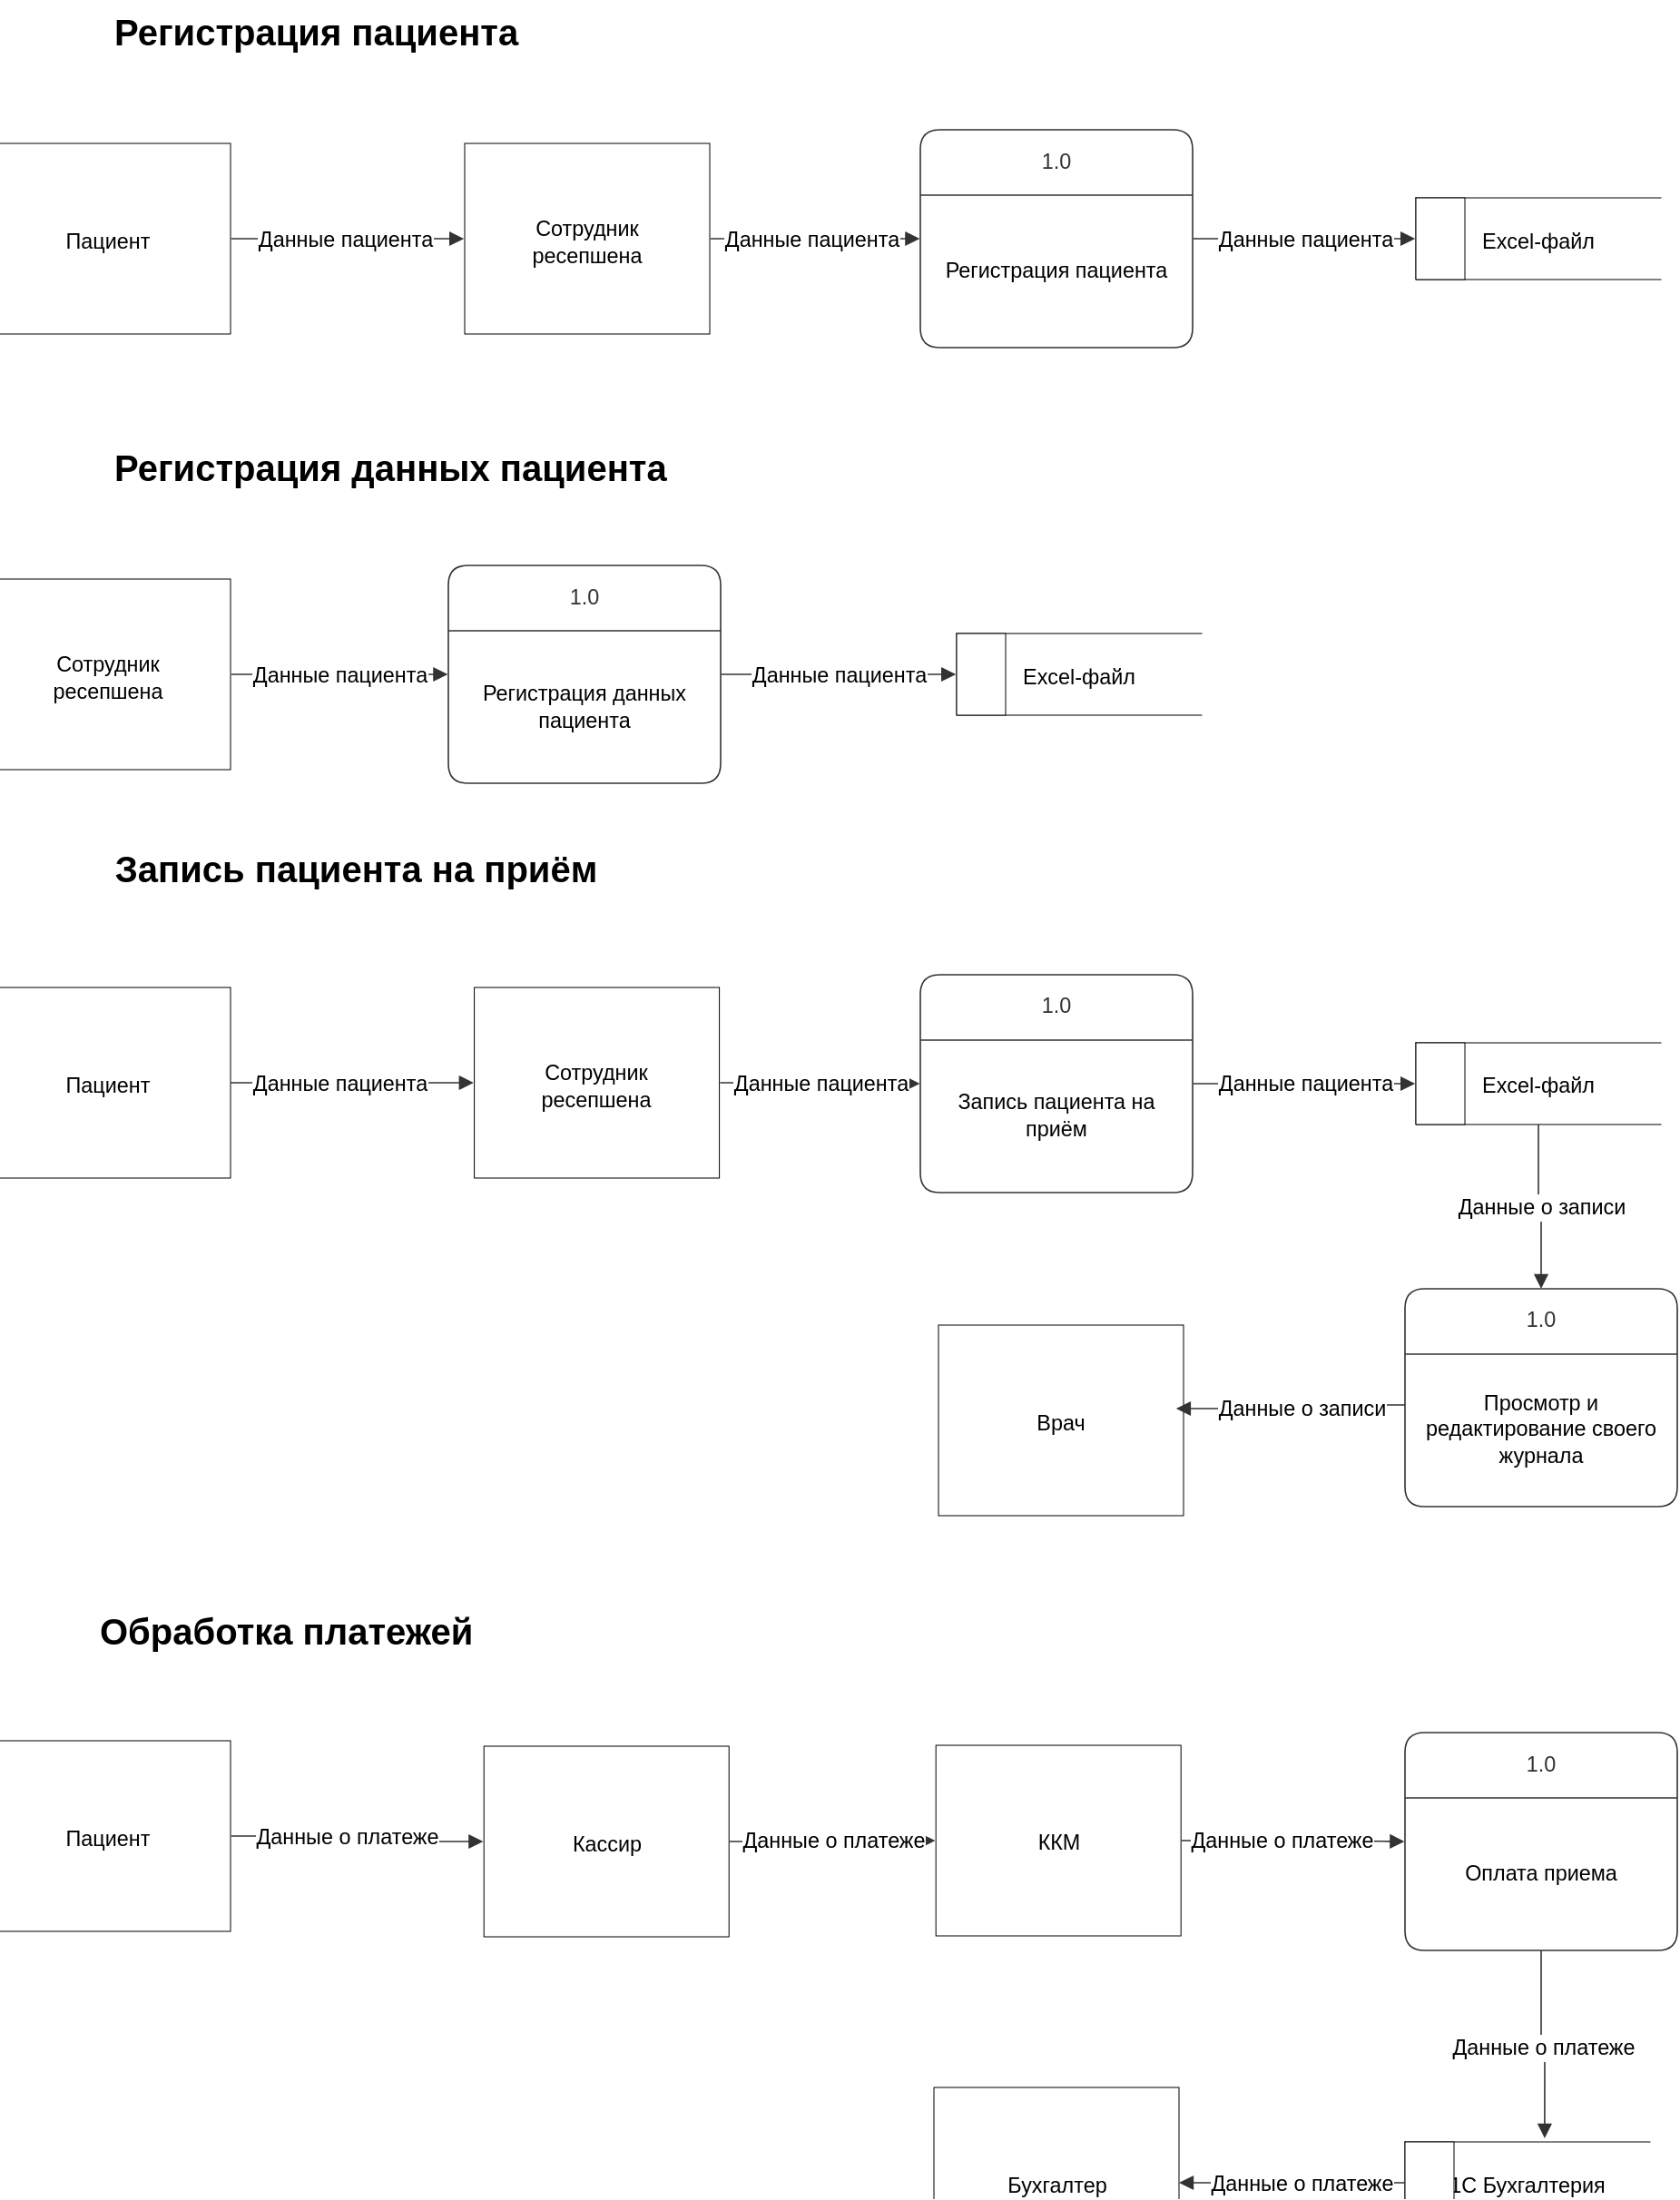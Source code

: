 <mxfile version="26.0.4">
  <diagram name="Страница — 1" id="GXoQ9Fckhz2TElahb0p1">
    <mxGraphModel dx="2074" dy="1267" grid="1" gridSize="10" guides="1" tooltips="1" connect="1" arrows="1" fold="1" page="1" pageScale="1" pageWidth="827" pageHeight="1169" math="0" shadow="0">
      <root>
        <mxCell id="0" />
        <mxCell id="1" parent="0" />
        <mxCell id="X3cA3z2wW9elmPkxXUIT-1" value="Сотрудник ресепшена" style="html=1;overflow=block;blockSpacing=1;whiteSpace=wrap;fontSize=11.7;spacingLeft=8.4;spacingRight=8.4;spacingTop=2.4;spacing=0;strokeWidth=NaN;lucidId=asoTfqQSeU_S;" vertex="1" parent="1">
          <mxGeometry x="284.3" y="574" width="135" height="105" as="geometry" />
        </mxCell>
        <mxCell id="X3cA3z2wW9elmPkxXUIT-2" value="&lt;div style=&quot;display: flex; justify-content: center; text-align: center; align-items: baseline; font-size: 0; line-height: 1.25;margin-left: 8.4px;margin-right: 8.4px;margin-top: 2.4px;margin-top: -2px;&quot;&gt;&lt;span&gt;&lt;span style=&quot;font-size:11.7px;color:#333333;&quot;&gt;1.0&lt;/span&gt;&lt;/span&gt;&lt;/div&gt;" style="shape=swimlane;html=1;rounded=1;arcSize=10;collapsible=0;fontStyle=0;startSize=36;whiteSpace=wrap;overflow=block;blockSpacing=1;fontSize=13;spacing=0;strokeColor=#333333;strokeOpacity=100;fillOpacity=100;fillColor=#ffffff;strokeWidth=0.8;swimlaneFillColor=#ffffff;" vertex="1" parent="1">
          <mxGeometry x="530" y="567" width="150" height="120" as="geometry" />
        </mxCell>
        <mxCell id="X3cA3z2wW9elmPkxXUIT-3" value="&lt;div style=&quot;display: flex; justify-content: center; text-align: center; align-items: baseline; font-size: 0; line-height: 1.25;margin-left: 8.4px;margin-right: 8.4px;margin-top: 2.4px;margin-top: -2px;&quot;&gt;&lt;span&gt;&lt;span style=&quot;font-size:11.7px;&quot;&gt;Запись пациента на приём&lt;/span&gt;&lt;/span&gt;&lt;/div&gt;" style="rounded=1;arcSize=10;strokeColor=none;fillColor=none;whiteSpace=wrap;overflow=block;blockSpacing=1;html=1;fontSize=13;spacing=0;strokeOpacity=100;fillOpacity=100;strokeWidth=0.8;" vertex="1" parent="X3cA3z2wW9elmPkxXUIT-2">
          <mxGeometry y="36" width="150" height="84" as="geometry" />
        </mxCell>
        <mxCell id="X3cA3z2wW9elmPkxXUIT-4" value="" style="html=1;jettySize=18;whiteSpace=wrap;overflow=block;blockSpacing=1;fontSize=13;strokeColor=#333333;strokeOpacity=100;strokeWidth=0.8;rounded=1;arcSize=0;edgeStyle=orthogonalEdgeStyle;startArrow=none;endArrow=block;endFill=1;exitX=1.003;exitY=0.5;exitPerimeter=0;entryX=-0.002;entryY=0.5;entryPerimeter=0;lucidId=zsoT-ikYFgSu;" edge="1" parent="1" source="X3cA3z2wW9elmPkxXUIT-1" target="X3cA3z2wW9elmPkxXUIT-2">
          <mxGeometry width="100" height="100" relative="1" as="geometry">
            <Array as="points" />
          </mxGeometry>
        </mxCell>
        <mxCell id="X3cA3z2wW9elmPkxXUIT-5" value="Данные пациента" style="text;html=1;resizable=0;labelBackgroundColor=default;align=center;verticalAlign=middle;fontSize=11.7;" vertex="1" parent="X3cA3z2wW9elmPkxXUIT-4">
          <mxGeometry relative="1" as="geometry" />
        </mxCell>
        <mxCell id="X3cA3z2wW9elmPkxXUIT-6" value="Excel-файл" style="html=1;overflow=block;blockSpacing=1;shape=partialRectangle;right=0;whiteSpace=wrap;fontSize=11.7;spacingLeft=8.4;spacingRight=8.4;spacingTop=2.4;spacing=0;strokeWidth=NaN;" vertex="1" parent="1">
          <mxGeometry x="803" y="604.5" width="135" height="45" as="geometry" />
        </mxCell>
        <mxCell id="X3cA3z2wW9elmPkxXUIT-7" value="" style="part=1;whiteSpace=wrap;fontSize=13;spacingLeft=8.4;spacingRight=8.4;spacingTop=2.4;spacing=0;strokeWidth=NaN;" vertex="1" parent="X3cA3z2wW9elmPkxXUIT-6">
          <mxGeometry width="27" height="45" as="geometry" />
        </mxCell>
        <mxCell id="X3cA3z2wW9elmPkxXUIT-8" value="Врач" style="html=1;overflow=block;blockSpacing=1;whiteSpace=wrap;fontSize=11.7;spacingLeft=8.4;spacingRight=8.4;spacingTop=2.4;spacing=0;strokeWidth=NaN;lucidId=cwoTSQqR09gp;" vertex="1" parent="1">
          <mxGeometry x="540" y="760" width="135" height="105" as="geometry" />
        </mxCell>
        <mxCell id="X3cA3z2wW9elmPkxXUIT-9" value="" style="html=1;jettySize=18;whiteSpace=wrap;fontSize=13;strokeColor=#333333;strokeOpacity=100;strokeWidth=0.8;rounded=1;arcSize=0;edgeStyle=orthogonalEdgeStyle;startArrow=none;endArrow=block;endFill=1;exitX=1.003;exitY=0.5;exitPerimeter=0;entryX=-0.003;entryY=0.5;entryPerimeter=0;lucidId=4woT-tOS3eKC;" edge="1" parent="1" source="X3cA3z2wW9elmPkxXUIT-2" target="X3cA3z2wW9elmPkxXUIT-6">
          <mxGeometry width="100" height="100" relative="1" as="geometry">
            <Array as="points" />
          </mxGeometry>
        </mxCell>
        <mxCell id="X3cA3z2wW9elmPkxXUIT-10" value="Данные пациента" style="text;html=1;resizable=0;labelBackgroundColor=default;align=center;verticalAlign=middle;fontSize=11.7;" vertex="1" parent="X3cA3z2wW9elmPkxXUIT-9">
          <mxGeometry relative="1" as="geometry" />
        </mxCell>
        <mxCell id="X3cA3z2wW9elmPkxXUIT-11" value="&lt;div style=&quot;display: flex; justify-content: center; text-align: center; align-items: baseline; font-size: 0; line-height: 1.25;margin-left: 8.4px;margin-right: 8.4px;margin-top: 2.4px;margin-top: -2px;&quot;&gt;&lt;span&gt;&lt;span style=&quot;font-size:11.7px;color:#333333;&quot;&gt;1.0&lt;/span&gt;&lt;/span&gt;&lt;/div&gt;" style="shape=swimlane;html=1;rounded=1;arcSize=10;collapsible=0;fontStyle=0;startSize=36;whiteSpace=wrap;overflow=block;blockSpacing=1;fontSize=13;spacing=0;strokeColor=#333333;strokeOpacity=100;fillOpacity=100;fillColor=#ffffff;strokeWidth=0.8;swimlaneFillColor=#ffffff;" vertex="1" parent="1">
          <mxGeometry x="797" y="740" width="150" height="120" as="geometry" />
        </mxCell>
        <mxCell id="X3cA3z2wW9elmPkxXUIT-12" value="&lt;div style=&quot;display: flex; justify-content: undefined; text-align: undefined; align-items: baseline; font-size: 0; line-height: 1.25;margin-left: 8.4px;margin-right: 8.4px;margin-top: 2.4px;margin-top: -2px;&quot;&gt;&lt;span&gt;&lt;span style=&quot;font-size:11.7px;&quot;&gt;Просмотр и редактирование своего журнала&lt;/span&gt;&lt;/span&gt;&lt;/div&gt;" style="rounded=1;arcSize=10;strokeColor=none;fillColor=none;whiteSpace=wrap;overflow=block;blockSpacing=1;html=1;fontSize=13;spacing=0;strokeOpacity=100;fillOpacity=100;strokeWidth=0.8;" vertex="1" parent="X3cA3z2wW9elmPkxXUIT-11">
          <mxGeometry y="36" width="150" height="84" as="geometry" />
        </mxCell>
        <mxCell id="X3cA3z2wW9elmPkxXUIT-13" value="" style="html=1;jettySize=18;whiteSpace=wrap;fontSize=13;strokeColor=#333333;strokeOpacity=100;strokeWidth=0.8;rounded=1;arcSize=0;edgeStyle=orthogonalEdgeStyle;startArrow=none;endArrow=block;endFill=1;exitX=0.5;exitY=1;entryX=0.5;entryY=0;lucidId=7yoTCOuvgxQe;exitDx=0;exitDy=0;entryDx=0;entryDy=0;" edge="1" parent="1" source="X3cA3z2wW9elmPkxXUIT-6" target="X3cA3z2wW9elmPkxXUIT-11">
          <mxGeometry width="100" height="100" relative="1" as="geometry" />
        </mxCell>
        <mxCell id="X3cA3z2wW9elmPkxXUIT-14" value="Данные о записи" style="text;html=1;resizable=0;labelBackgroundColor=default;align=center;verticalAlign=middle;fontSize=11.7;" vertex="1" parent="X3cA3z2wW9elmPkxXUIT-13">
          <mxGeometry relative="1" as="geometry" />
        </mxCell>
        <mxCell id="X3cA3z2wW9elmPkxXUIT-15" value="" style="html=1;jettySize=18;whiteSpace=wrap;fontSize=13;strokeColor=#333333;strokeOpacity=100;strokeWidth=0.8;rounded=1;arcSize=0;edgeStyle=orthogonalEdgeStyle;startArrow=none;endArrow=block;endFill=1;exitX=0;exitY=0.333;exitPerimeter=0;lucidId=BAoTHyUbQ1t.;exitDx=0;exitDy=0;entryX=0.97;entryY=0.438;entryDx=0;entryDy=0;entryPerimeter=0;" edge="1" parent="1" source="X3cA3z2wW9elmPkxXUIT-12" target="X3cA3z2wW9elmPkxXUIT-8">
          <mxGeometry width="100" height="100" relative="1" as="geometry">
            <Array as="points" />
            <mxPoint x="700" y="804" as="targetPoint" />
          </mxGeometry>
        </mxCell>
        <mxCell id="X3cA3z2wW9elmPkxXUIT-16" value="Данные о записи" style="text;html=1;resizable=0;labelBackgroundColor=default;align=center;verticalAlign=middle;fontSize=11.7;" vertex="1" parent="X3cA3z2wW9elmPkxXUIT-15">
          <mxGeometry relative="1" as="geometry">
            <mxPoint x="5" as="offset" />
          </mxGeometry>
        </mxCell>
        <mxCell id="X3cA3z2wW9elmPkxXUIT-17" value="&lt;div style=&quot;display: flex; justify-content: flex-start; text-align: left; align-items: baseline; font-size: 0; line-height: 1.25;margin-left: 8.4px;margin-right: 8.4px;margin-top: 2.4px;margin-top: -2px;&quot;&gt;&lt;span&gt;&lt;span style=&quot;font-size:20px;font-weight: bold;&quot;&gt;&lt;span style=&quot;font-size:20px;font-weight: bold;&quot;&gt;З&lt;/span&gt;&lt;span style=&quot;font-size:20px;color:#000000;font-weight: bold;&quot;&gt;апис&lt;/span&gt;&lt;span style=&quot;font-size:20px;font-weight: bold;&quot;&gt;ь&lt;/span&gt;&lt;span style=&quot;font-size:20px;color:#000000;font-weight: bold;&quot;&gt; пациента на приём&lt;/span&gt;&lt;/span&gt;&lt;/span&gt;&lt;/div&gt;" style="html=1;overflow=block;blockSpacing=1;whiteSpace=wrap;fontSize=13;spacing=3.8;strokeColor=none;fillOpacity=0;fillColor=#ffffff;strokeWidth=0;lucidId=ZAoT.BgwwvGa;" vertex="1" parent="1">
          <mxGeometry x="75" y="495" width="434" height="23" as="geometry" />
        </mxCell>
        <mxCell id="X3cA3z2wW9elmPkxXUIT-18" value="Обработка платежей" style="html=1;overflow=block;blockSpacing=1;whiteSpace=wrap;fontSize=20;fontStyle=1;align=left;spacing=3.8;strokeColor=none;fillOpacity=0;fillColor=#ffffff;strokeWidth=0;lucidId=2BoTO88nVu5f;" vertex="1" parent="1">
          <mxGeometry x="75" y="900" width="270" height="56" as="geometry" />
        </mxCell>
        <mxCell id="X3cA3z2wW9elmPkxXUIT-19" value="Кассир" style="html=1;overflow=block;blockSpacing=1;whiteSpace=wrap;fontSize=11.7;spacingLeft=8.4;spacingRight=8.4;spacingTop=2.4;spacing=0;strokeWidth=NaN;lucidId=wCoT28a2KHFY;" vertex="1" parent="1">
          <mxGeometry x="289.6" y="992" width="135" height="105" as="geometry" />
        </mxCell>
        <mxCell id="X3cA3z2wW9elmPkxXUIT-20" value="" style="html=1;jettySize=18;whiteSpace=wrap;fontSize=13;strokeColor=#333333;strokeOpacity=100;strokeWidth=0.8;rounded=1;arcSize=0;edgeStyle=orthogonalEdgeStyle;startArrow=none;endArrow=block;endFill=1;exitX=1.003;exitY=0.5;exitPerimeter=0;entryX=-0.003;entryY=0.5;entryPerimeter=0;lucidId=wCoTl3jKB1mL;" edge="1" parent="1" source="X3cA3z2wW9elmPkxXUIT-19" target="X3cA3z2wW9elmPkxXUIT-30">
          <mxGeometry width="100" height="100" relative="1" as="geometry">
            <Array as="points" />
          </mxGeometry>
        </mxCell>
        <mxCell id="X3cA3z2wW9elmPkxXUIT-21" value="Данные о платеже " style="text;html=1;resizable=0;labelBackgroundColor=default;align=center;verticalAlign=middle;fontSize=11.7;" vertex="1" parent="X3cA3z2wW9elmPkxXUIT-20">
          <mxGeometry relative="1" as="geometry" />
        </mxCell>
        <mxCell id="X3cA3z2wW9elmPkxXUIT-22" value="Пациент" style="html=1;overflow=block;blockSpacing=1;whiteSpace=wrap;fontSize=11.7;spacingLeft=8.4;spacingRight=8.4;spacingTop=2.4;spacing=0;strokeWidth=NaN;lucidId=8DoTiCFhCw0j;" vertex="1" parent="1">
          <mxGeometry x="15" y="574" width="135" height="105" as="geometry" />
        </mxCell>
        <mxCell id="X3cA3z2wW9elmPkxXUIT-23" value="" style="html=1;jettySize=18;whiteSpace=wrap;fontSize=13;strokeColor=#333333;strokeOpacity=100;strokeWidth=0.8;rounded=1;arcSize=0;edgeStyle=orthogonalEdgeStyle;startArrow=none;endArrow=block;endFill=1;exitX=1;exitY=0.5;entryX=-0.003;entryY=0.5;entryPerimeter=0;lucidId=BEoTgIVFSw8q;exitDx=0;exitDy=0;" edge="1" parent="1" source="X3cA3z2wW9elmPkxXUIT-22" target="X3cA3z2wW9elmPkxXUIT-1">
          <mxGeometry width="100" height="100" relative="1" as="geometry">
            <Array as="points" />
            <mxPoint x="194.705" y="626.5" as="sourcePoint" />
          </mxGeometry>
        </mxCell>
        <mxCell id="X3cA3z2wW9elmPkxXUIT-24" value="Данные пациента" style="text;html=1;resizable=0;labelBackgroundColor=default;align=center;verticalAlign=middle;fontSize=11.7;" vertex="1" parent="X3cA3z2wW9elmPkxXUIT-23">
          <mxGeometry x="-0.504" relative="1" as="geometry">
            <mxPoint x="27" as="offset" />
          </mxGeometry>
        </mxCell>
        <mxCell id="X3cA3z2wW9elmPkxXUIT-25" value="Пациент" style="html=1;overflow=block;blockSpacing=1;whiteSpace=wrap;fontSize=11.7;spacingLeft=8.4;spacingRight=8.4;spacingTop=2.4;spacing=0;strokeWidth=NaN;lucidId=aFoTALbI3cfx;" vertex="1" parent="1">
          <mxGeometry x="15" y="989" width="135" height="105" as="geometry" />
        </mxCell>
        <mxCell id="X3cA3z2wW9elmPkxXUIT-26" value="" style="html=1;jettySize=18;whiteSpace=wrap;fontSize=13;strokeColor=#333333;strokeOpacity=100;strokeWidth=0.8;rounded=1;arcSize=0;edgeStyle=orthogonalEdgeStyle;startArrow=none;endArrow=block;endFill=1;exitX=1.003;exitY=0.5;exitPerimeter=0;entryX=-0.003;entryY=0.5;entryPerimeter=0;lucidId=FGoTL37WUmSH;" edge="1" parent="1" source="X3cA3z2wW9elmPkxXUIT-25" target="X3cA3z2wW9elmPkxXUIT-19">
          <mxGeometry width="100" height="100" relative="1" as="geometry">
            <Array as="points" />
          </mxGeometry>
        </mxCell>
        <mxCell id="X3cA3z2wW9elmPkxXUIT-27" value="Данные о платеже" style="text;html=1;resizable=0;labelBackgroundColor=default;align=center;verticalAlign=middle;fontSize=11.7;" vertex="1" parent="X3cA3z2wW9elmPkxXUIT-26">
          <mxGeometry x="-0.101" relative="1" as="geometry" />
        </mxCell>
        <mxCell id="X3cA3z2wW9elmPkxXUIT-28" value="&lt;div style=&quot;display: flex; justify-content: center; text-align: center; align-items: baseline; font-size: 0; line-height: 1.25;margin-left: 8.4px;margin-right: 8.4px;margin-top: 2.4px;margin-top: -2px;&quot;&gt;&lt;span&gt;&lt;span style=&quot;font-size:11.7px;color:#333333;&quot;&gt;1.0&lt;/span&gt;&lt;/span&gt;&lt;/div&gt;" style="shape=swimlane;html=1;rounded=1;arcSize=10;collapsible=0;fontStyle=0;startSize=36;whiteSpace=wrap;overflow=block;blockSpacing=1;fontSize=13;spacing=0;strokeColor=#333333;strokeOpacity=100;fillOpacity=100;fillColor=#ffffff;strokeWidth=0.8;swimlaneFillColor=#ffffff;" vertex="1" parent="1">
          <mxGeometry x="797" y="984.5" width="150" height="120" as="geometry" />
        </mxCell>
        <mxCell id="X3cA3z2wW9elmPkxXUIT-29" value="&lt;div style=&quot;display: flex; justify-content: center; text-align: center; align-items: baseline; font-size: 0; line-height: 1.25;margin-left: 8.4px;margin-right: 8.4px;margin-top: 2.4px;margin-top: -2px;&quot;&gt;&lt;span&gt;&lt;span style=&quot;font-size:11.7px;&quot;&gt;Оплата приема&lt;/span&gt;&lt;/span&gt;&lt;/div&gt;" style="rounded=1;arcSize=10;strokeColor=none;fillColor=none;whiteSpace=wrap;overflow=block;blockSpacing=1;html=1;fontSize=13;spacing=0;strokeOpacity=100;fillOpacity=100;strokeWidth=0.8;" vertex="1" parent="X3cA3z2wW9elmPkxXUIT-28">
          <mxGeometry y="36" width="150" height="84" as="geometry" />
        </mxCell>
        <mxCell id="X3cA3z2wW9elmPkxXUIT-30" value="ККМ" style="html=1;overflow=block;blockSpacing=1;whiteSpace=wrap;fontSize=11.7;spacingLeft=8.4;spacingRight=8.4;spacingTop=2.4;spacing=0;strokeWidth=NaN;lucidId=LJoTk6E9zE_2;" vertex="1" parent="1">
          <mxGeometry x="538.59" y="991.5" width="135" height="105" as="geometry" />
        </mxCell>
        <mxCell id="X3cA3z2wW9elmPkxXUIT-31" value="" style="html=1;jettySize=18;whiteSpace=wrap;fontSize=13;strokeColor=#333333;strokeOpacity=100;strokeWidth=0.8;rounded=1;arcSize=0;edgeStyle=orthogonalEdgeStyle;startArrow=none;endArrow=block;endFill=1;exitX=1.003;exitY=0.5;exitPerimeter=0;entryX=-0.002;entryY=0.5;entryPerimeter=0;lucidId=cKoToVUnSZX.;" edge="1" parent="1" source="X3cA3z2wW9elmPkxXUIT-30" target="X3cA3z2wW9elmPkxXUIT-28">
          <mxGeometry width="100" height="100" relative="1" as="geometry">
            <Array as="points" />
          </mxGeometry>
        </mxCell>
        <mxCell id="X3cA3z2wW9elmPkxXUIT-32" value="Данные о платеже " style="text;html=1;resizable=0;labelBackgroundColor=default;align=center;verticalAlign=middle;fontSize=11.7;" vertex="1" parent="X3cA3z2wW9elmPkxXUIT-31">
          <mxGeometry x="-0.108" relative="1" as="geometry" />
        </mxCell>
        <mxCell id="X3cA3z2wW9elmPkxXUIT-33" value="1С Бухгалтерия" style="html=1;overflow=block;blockSpacing=1;shape=partialRectangle;right=0;whiteSpace=wrap;fontSize=11.7;spacingLeft=8.4;spacingRight=8.4;spacingTop=2.4;spacing=0;strokeWidth=NaN;" vertex="1" parent="1">
          <mxGeometry x="797" y="1210" width="135" height="45" as="geometry" />
        </mxCell>
        <mxCell id="X3cA3z2wW9elmPkxXUIT-34" value="" style="part=1;whiteSpace=wrap;fontSize=13;spacingLeft=8.4;spacingRight=8.4;spacingTop=2.4;spacing=0;strokeWidth=NaN;" vertex="1" parent="X3cA3z2wW9elmPkxXUIT-33">
          <mxGeometry width="27" height="45" as="geometry" />
        </mxCell>
        <mxCell id="X3cA3z2wW9elmPkxXUIT-35" value="" style="html=1;jettySize=18;whiteSpace=wrap;fontSize=13;strokeColor=#333333;strokeOpacity=100;strokeWidth=0.8;rounded=1;arcSize=0;edgeStyle=orthogonalEdgeStyle;startArrow=none;endArrow=block;endFill=1;exitX=0.5;exitY=1;entryX=0.57;entryY=-0.044;lucidId=dLoTiaKZ326x;entryDx=0;entryDy=0;exitDx=0;exitDy=0;entryPerimeter=0;" edge="1" parent="1" source="X3cA3z2wW9elmPkxXUIT-29" target="X3cA3z2wW9elmPkxXUIT-33">
          <mxGeometry width="100" height="100" relative="1" as="geometry">
            <Array as="points" />
          </mxGeometry>
        </mxCell>
        <mxCell id="X3cA3z2wW9elmPkxXUIT-36" value="Данные о платеже " style="text;html=1;resizable=0;labelBackgroundColor=default;align=center;verticalAlign=middle;fontSize=11.7;" vertex="1" parent="X3cA3z2wW9elmPkxXUIT-35">
          <mxGeometry relative="1" as="geometry" />
        </mxCell>
        <mxCell id="X3cA3z2wW9elmPkxXUIT-37" value="Бухгалтер" style="html=1;overflow=block;blockSpacing=1;whiteSpace=wrap;fontSize=11.7;spacingLeft=8.4;spacingRight=8.4;spacingTop=2.4;spacing=0;strokeWidth=NaN;lucidId=ALoT9C70cAqE;" vertex="1" parent="1">
          <mxGeometry x="537.5" y="1180" width="135" height="105" as="geometry" />
        </mxCell>
        <mxCell id="X3cA3z2wW9elmPkxXUIT-38" value="" style="html=1;jettySize=18;whiteSpace=wrap;fontSize=13;strokeColor=#333333;strokeOpacity=100;strokeWidth=0.8;rounded=1;arcSize=0;edgeStyle=orthogonalEdgeStyle;startArrow=none;endArrow=block;endFill=1;exitX=0;exitY=0.5;entryX=1;entryY=0.5;lucidId=XLoTTwu.7qfm;exitDx=0;exitDy=0;entryDx=0;entryDy=0;" edge="1" parent="1" source="X3cA3z2wW9elmPkxXUIT-34" target="X3cA3z2wW9elmPkxXUIT-37">
          <mxGeometry width="100" height="100" relative="1" as="geometry">
            <Array as="points" />
          </mxGeometry>
        </mxCell>
        <mxCell id="X3cA3z2wW9elmPkxXUIT-39" value="Данные о платеже " style="text;html=1;resizable=0;labelBackgroundColor=default;align=center;verticalAlign=middle;fontSize=11.7;" vertex="1" parent="X3cA3z2wW9elmPkxXUIT-38">
          <mxGeometry x="0.163" relative="1" as="geometry">
            <mxPoint x="15" as="offset" />
          </mxGeometry>
        </mxCell>
        <mxCell id="X3cA3z2wW9elmPkxXUIT-40" value="Сотрудник ресепшена" style="html=1;overflow=block;blockSpacing=1;whiteSpace=wrap;fontSize=11.7;spacingLeft=8.4;spacingRight=8.4;spacingTop=2.4;spacing=0;strokeWidth=NaN;lucidId=vOoTGyY8pK7F;" vertex="1" parent="1">
          <mxGeometry x="279" y="109" width="135" height="105" as="geometry" />
        </mxCell>
        <mxCell id="X3cA3z2wW9elmPkxXUIT-41" value="&lt;div style=&quot;display: flex; justify-content: center; text-align: center; align-items: baseline; font-size: 0; line-height: 1.25;margin-left: 8.4px;margin-right: 8.4px;margin-top: 2.4px;margin-top: -2px;&quot;&gt;&lt;span&gt;&lt;span style=&quot;font-size:11.7px;color:#333333;&quot;&gt;1.0&lt;/span&gt;&lt;/span&gt;&lt;/div&gt;" style="shape=swimlane;html=1;rounded=1;arcSize=10;collapsible=0;fontStyle=0;startSize=36;whiteSpace=wrap;overflow=block;blockSpacing=1;fontSize=13;spacing=0;strokeColor=#333333;strokeOpacity=100;fillOpacity=100;fillColor=#ffffff;strokeWidth=0.8;swimlaneFillColor=#ffffff;" vertex="1" parent="1">
          <mxGeometry x="530" y="101.5" width="150" height="120" as="geometry" />
        </mxCell>
        <mxCell id="X3cA3z2wW9elmPkxXUIT-42" value="&lt;div style=&quot;display: flex; justify-content: center; text-align: center; align-items: baseline; font-size: 0; line-height: 1.25;margin-left: 8.4px;margin-right: 8.4px;margin-top: 2.4px;margin-top: -2px;&quot;&gt;&lt;span&gt;&lt;span style=&quot;font-size:11.7px;&quot;&gt;Регистрация пациента&lt;/span&gt;&lt;/span&gt;&lt;/div&gt;" style="rounded=1;arcSize=10;strokeColor=none;fillColor=none;whiteSpace=wrap;overflow=block;blockSpacing=1;html=1;fontSize=13;spacing=0;strokeOpacity=100;fillOpacity=100;strokeWidth=0.8;" vertex="1" parent="X3cA3z2wW9elmPkxXUIT-41">
          <mxGeometry y="36" width="150" height="84" as="geometry" />
        </mxCell>
        <mxCell id="X3cA3z2wW9elmPkxXUIT-43" value="" style="html=1;jettySize=18;whiteSpace=wrap;fontSize=13;strokeColor=#333333;strokeOpacity=100;strokeWidth=0.8;rounded=1;arcSize=0;edgeStyle=orthogonalEdgeStyle;startArrow=none;endArrow=block;endFill=1;exitX=1.003;exitY=0.5;exitPerimeter=0;entryX=-0.002;entryY=0.5;entryPerimeter=0;lucidId=vOoT6ckDugsn;" edge="1" parent="1" source="X3cA3z2wW9elmPkxXUIT-40" target="X3cA3z2wW9elmPkxXUIT-41">
          <mxGeometry width="100" height="100" relative="1" as="geometry">
            <Array as="points" />
          </mxGeometry>
        </mxCell>
        <mxCell id="X3cA3z2wW9elmPkxXUIT-44" value="Данные пациента" style="text;html=1;resizable=0;labelBackgroundColor=default;align=center;verticalAlign=middle;fontSize=11.7;" vertex="1" parent="X3cA3z2wW9elmPkxXUIT-43">
          <mxGeometry relative="1" as="geometry">
            <mxPoint x="-2" as="offset" />
          </mxGeometry>
        </mxCell>
        <mxCell id="X3cA3z2wW9elmPkxXUIT-63" style="edgeStyle=orthogonalEdgeStyle;rounded=0;orthogonalLoop=1;jettySize=auto;html=1;exitX=0;exitY=0;exitDx=0;exitDy=0;" edge="1" parent="X3cA3z2wW9elmPkxXUIT-43" source="X3cA3z2wW9elmPkxXUIT-44" target="X3cA3z2wW9elmPkxXUIT-44">
          <mxGeometry relative="1" as="geometry" />
        </mxCell>
        <mxCell id="X3cA3z2wW9elmPkxXUIT-45" value="Excel-файл" style="html=1;overflow=block;blockSpacing=1;shape=partialRectangle;right=0;whiteSpace=wrap;fontSize=11.7;spacingLeft=8.4;spacingRight=8.4;spacingTop=2.4;spacing=0;strokeWidth=NaN;" vertex="1" parent="1">
          <mxGeometry x="803" y="139" width="135" height="45" as="geometry" />
        </mxCell>
        <mxCell id="X3cA3z2wW9elmPkxXUIT-46" value="" style="part=1;whiteSpace=wrap;fontSize=13;spacingLeft=8.4;spacingRight=8.4;spacingTop=2.4;spacing=0;strokeWidth=NaN;" vertex="1" parent="X3cA3z2wW9elmPkxXUIT-45">
          <mxGeometry width="27" height="45" as="geometry" />
        </mxCell>
        <mxCell id="X3cA3z2wW9elmPkxXUIT-47" value="" style="html=1;jettySize=18;whiteSpace=wrap;fontSize=13;strokeColor=#333333;strokeOpacity=100;strokeWidth=0.8;rounded=1;arcSize=0;edgeStyle=orthogonalEdgeStyle;startArrow=none;endArrow=block;endFill=1;exitX=1.003;exitY=0.5;exitPerimeter=0;entryX=-0.003;entryY=0.5;entryPerimeter=0;lucidId=vOoTJVZmTnbS;" edge="1" parent="1" source="X3cA3z2wW9elmPkxXUIT-41" target="X3cA3z2wW9elmPkxXUIT-45">
          <mxGeometry width="100" height="100" relative="1" as="geometry">
            <Array as="points" />
          </mxGeometry>
        </mxCell>
        <mxCell id="X3cA3z2wW9elmPkxXUIT-48" value="Данные пациента" style="text;html=1;resizable=0;labelBackgroundColor=default;align=center;verticalAlign=middle;fontSize=11.7;" vertex="1" parent="X3cA3z2wW9elmPkxXUIT-47">
          <mxGeometry relative="1" as="geometry" />
        </mxCell>
        <mxCell id="X3cA3z2wW9elmPkxXUIT-49" value="Регистрация пациента" style="html=1;overflow=block;blockSpacing=1;whiteSpace=wrap;fontSize=20;fontStyle=1;align=left;spacingLeft=8.4;spacingRight=8.4;spacingTop=2.4;spacing=3.8;strokeColor=none;fillOpacity=0;fillColor=#ffffff;strokeWidth=0;lucidId=vOoTfs8ygpJv;" vertex="1" parent="1">
          <mxGeometry x="75" y="30" width="434" height="23" as="geometry" />
        </mxCell>
        <mxCell id="X3cA3z2wW9elmPkxXUIT-50" value="Пациент" style="html=1;overflow=block;blockSpacing=1;whiteSpace=wrap;fontSize=11.7;spacingLeft=8.4;spacingRight=8.4;spacingTop=2.4;spacing=0;strokeWidth=NaN;lucidId=vOoTF~BYmk~s;" vertex="1" parent="1">
          <mxGeometry x="15" y="109" width="135" height="105" as="geometry" />
        </mxCell>
        <mxCell id="X3cA3z2wW9elmPkxXUIT-51" value="" style="html=1;jettySize=18;whiteSpace=wrap;fontSize=13;strokeColor=#333333;strokeOpacity=100;strokeWidth=0.8;rounded=1;arcSize=0;edgeStyle=orthogonalEdgeStyle;startArrow=none;endArrow=block;endFill=1;exitX=1.003;exitY=0.5;exitPerimeter=0;entryX=-0.003;entryY=0.5;entryPerimeter=0;lucidId=vOoTFrKQhkiP;" edge="1" parent="1" source="X3cA3z2wW9elmPkxXUIT-50" target="X3cA3z2wW9elmPkxXUIT-40">
          <mxGeometry width="100" height="100" relative="1" as="geometry">
            <Array as="points" />
          </mxGeometry>
        </mxCell>
        <mxCell id="X3cA3z2wW9elmPkxXUIT-52" value="Данные пациента" style="text;html=1;resizable=0;labelBackgroundColor=default;align=center;verticalAlign=middle;fontSize=11.7;" vertex="1" parent="X3cA3z2wW9elmPkxXUIT-51">
          <mxGeometry x="-0.504" relative="1" as="geometry">
            <mxPoint x="30" as="offset" />
          </mxGeometry>
        </mxCell>
        <mxCell id="X3cA3z2wW9elmPkxXUIT-53" value="Сотрудник ресепшена" style="html=1;overflow=block;blockSpacing=1;whiteSpace=wrap;fontSize=11.7;spacingLeft=8.4;spacingRight=8.4;spacingTop=2.4;spacing=0;strokeWidth=NaN;lucidId=SPoTydR5CLGP;" vertex="1" parent="1">
          <mxGeometry x="15" y="349" width="135" height="105" as="geometry" />
        </mxCell>
        <mxCell id="X3cA3z2wW9elmPkxXUIT-54" value="&lt;div style=&quot;display: flex; justify-content: center; text-align: center; align-items: baseline; font-size: 0; line-height: 1.25;margin-left: 8.4px;margin-right: 8.4px;margin-top: 2.4px;margin-top: -2px;&quot;&gt;&lt;span&gt;&lt;span style=&quot;font-size:11.7px;color:#333333;&quot;&gt;1.0&lt;/span&gt;&lt;/span&gt;&lt;/div&gt;" style="shape=swimlane;html=1;rounded=1;arcSize=10;collapsible=0;fontStyle=0;startSize=36;whiteSpace=wrap;overflow=block;blockSpacing=1;fontSize=13;spacing=0;strokeColor=#333333;strokeOpacity=100;fillOpacity=100;fillColor=#ffffff;strokeWidth=0.8;swimlaneFillColor=#ffffff;" vertex="1" parent="1">
          <mxGeometry x="270" y="341.5" width="150" height="120" as="geometry" />
        </mxCell>
        <mxCell id="X3cA3z2wW9elmPkxXUIT-55" value="&lt;div style=&quot;display: flex; justify-content: center; text-align: center; align-items: baseline; font-size: 0; line-height: 1.25;margin-left: 8.4px;margin-right: 8.4px;margin-top: 2.4px;margin-top: -2px;&quot;&gt;&lt;span&gt;&lt;span style=&quot;font-size:11.7px;&quot;&gt;Регистрация данных пациента&lt;/span&gt;&lt;/span&gt;&lt;/div&gt;" style="rounded=1;arcSize=10;strokeColor=none;fillColor=none;whiteSpace=wrap;overflow=block;blockSpacing=1;html=1;fontSize=13;spacing=0;strokeOpacity=100;fillOpacity=100;strokeWidth=0.8;" vertex="1" parent="X3cA3z2wW9elmPkxXUIT-54">
          <mxGeometry y="36" width="150" height="84" as="geometry" />
        </mxCell>
        <mxCell id="X3cA3z2wW9elmPkxXUIT-56" value="" style="html=1;jettySize=18;whiteSpace=wrap;fontSize=13;strokeColor=#333333;strokeOpacity=100;strokeWidth=0.8;rounded=1;arcSize=0;edgeStyle=orthogonalEdgeStyle;startArrow=none;endArrow=block;endFill=1;exitX=1.003;exitY=0.5;exitPerimeter=0;entryX=-0.002;entryY=0.5;entryPerimeter=0;lucidId=SPoTKjeBf1St;" edge="1" parent="1" source="X3cA3z2wW9elmPkxXUIT-53" target="X3cA3z2wW9elmPkxXUIT-54">
          <mxGeometry width="100" height="100" relative="1" as="geometry">
            <Array as="points" />
          </mxGeometry>
        </mxCell>
        <mxCell id="X3cA3z2wW9elmPkxXUIT-57" value="Данные пациента" style="text;html=1;resizable=0;labelBackgroundColor=default;align=center;verticalAlign=middle;fontSize=11.7;" vertex="1" parent="X3cA3z2wW9elmPkxXUIT-56">
          <mxGeometry relative="1" as="geometry" />
        </mxCell>
        <mxCell id="X3cA3z2wW9elmPkxXUIT-58" value="Excel-файл" style="html=1;overflow=block;blockSpacing=1;shape=partialRectangle;right=0;whiteSpace=wrap;fontSize=11.7;spacingLeft=8.4;spacingRight=8.4;spacingTop=2.4;spacing=0;strokeWidth=NaN;" vertex="1" parent="1">
          <mxGeometry x="550" y="379" width="135" height="45" as="geometry" />
        </mxCell>
        <mxCell id="X3cA3z2wW9elmPkxXUIT-59" value="" style="part=1;whiteSpace=wrap;fontSize=13;spacingLeft=8.4;spacingRight=8.4;spacingTop=2.4;spacing=0;strokeWidth=NaN;" vertex="1" parent="X3cA3z2wW9elmPkxXUIT-58">
          <mxGeometry width="27" height="45" as="geometry" />
        </mxCell>
        <mxCell id="X3cA3z2wW9elmPkxXUIT-60" value="" style="html=1;jettySize=18;whiteSpace=wrap;fontSize=13;strokeColor=#333333;strokeOpacity=100;strokeWidth=0.8;rounded=1;arcSize=0;edgeStyle=orthogonalEdgeStyle;startArrow=none;endArrow=block;endFill=1;exitX=1.003;exitY=0.5;exitPerimeter=0;entryX=-0.003;entryY=0.5;entryPerimeter=0;lucidId=SPoT1gKL2taZ;" edge="1" parent="1" source="X3cA3z2wW9elmPkxXUIT-54" target="X3cA3z2wW9elmPkxXUIT-58">
          <mxGeometry width="100" height="100" relative="1" as="geometry">
            <Array as="points" />
          </mxGeometry>
        </mxCell>
        <mxCell id="X3cA3z2wW9elmPkxXUIT-61" value="Данные пациента" style="text;html=1;resizable=0;labelBackgroundColor=default;align=center;verticalAlign=middle;fontSize=11.7;" vertex="1" parent="X3cA3z2wW9elmPkxXUIT-60">
          <mxGeometry relative="1" as="geometry" />
        </mxCell>
        <mxCell id="X3cA3z2wW9elmPkxXUIT-62" value="Регистрация данных пациента" style="html=1;overflow=block;blockSpacing=1;whiteSpace=wrap;fontSize=20;fontStyle=1;align=left;spacingLeft=8.4;spacingRight=8.4;spacingTop=2.4;spacing=3.8;strokeColor=none;fillOpacity=0;fillColor=#ffffff;strokeWidth=0;lucidId=SPoTR-wVtZyn;" vertex="1" parent="1">
          <mxGeometry x="75" y="270" width="434" height="23" as="geometry" />
        </mxCell>
      </root>
    </mxGraphModel>
  </diagram>
</mxfile>
